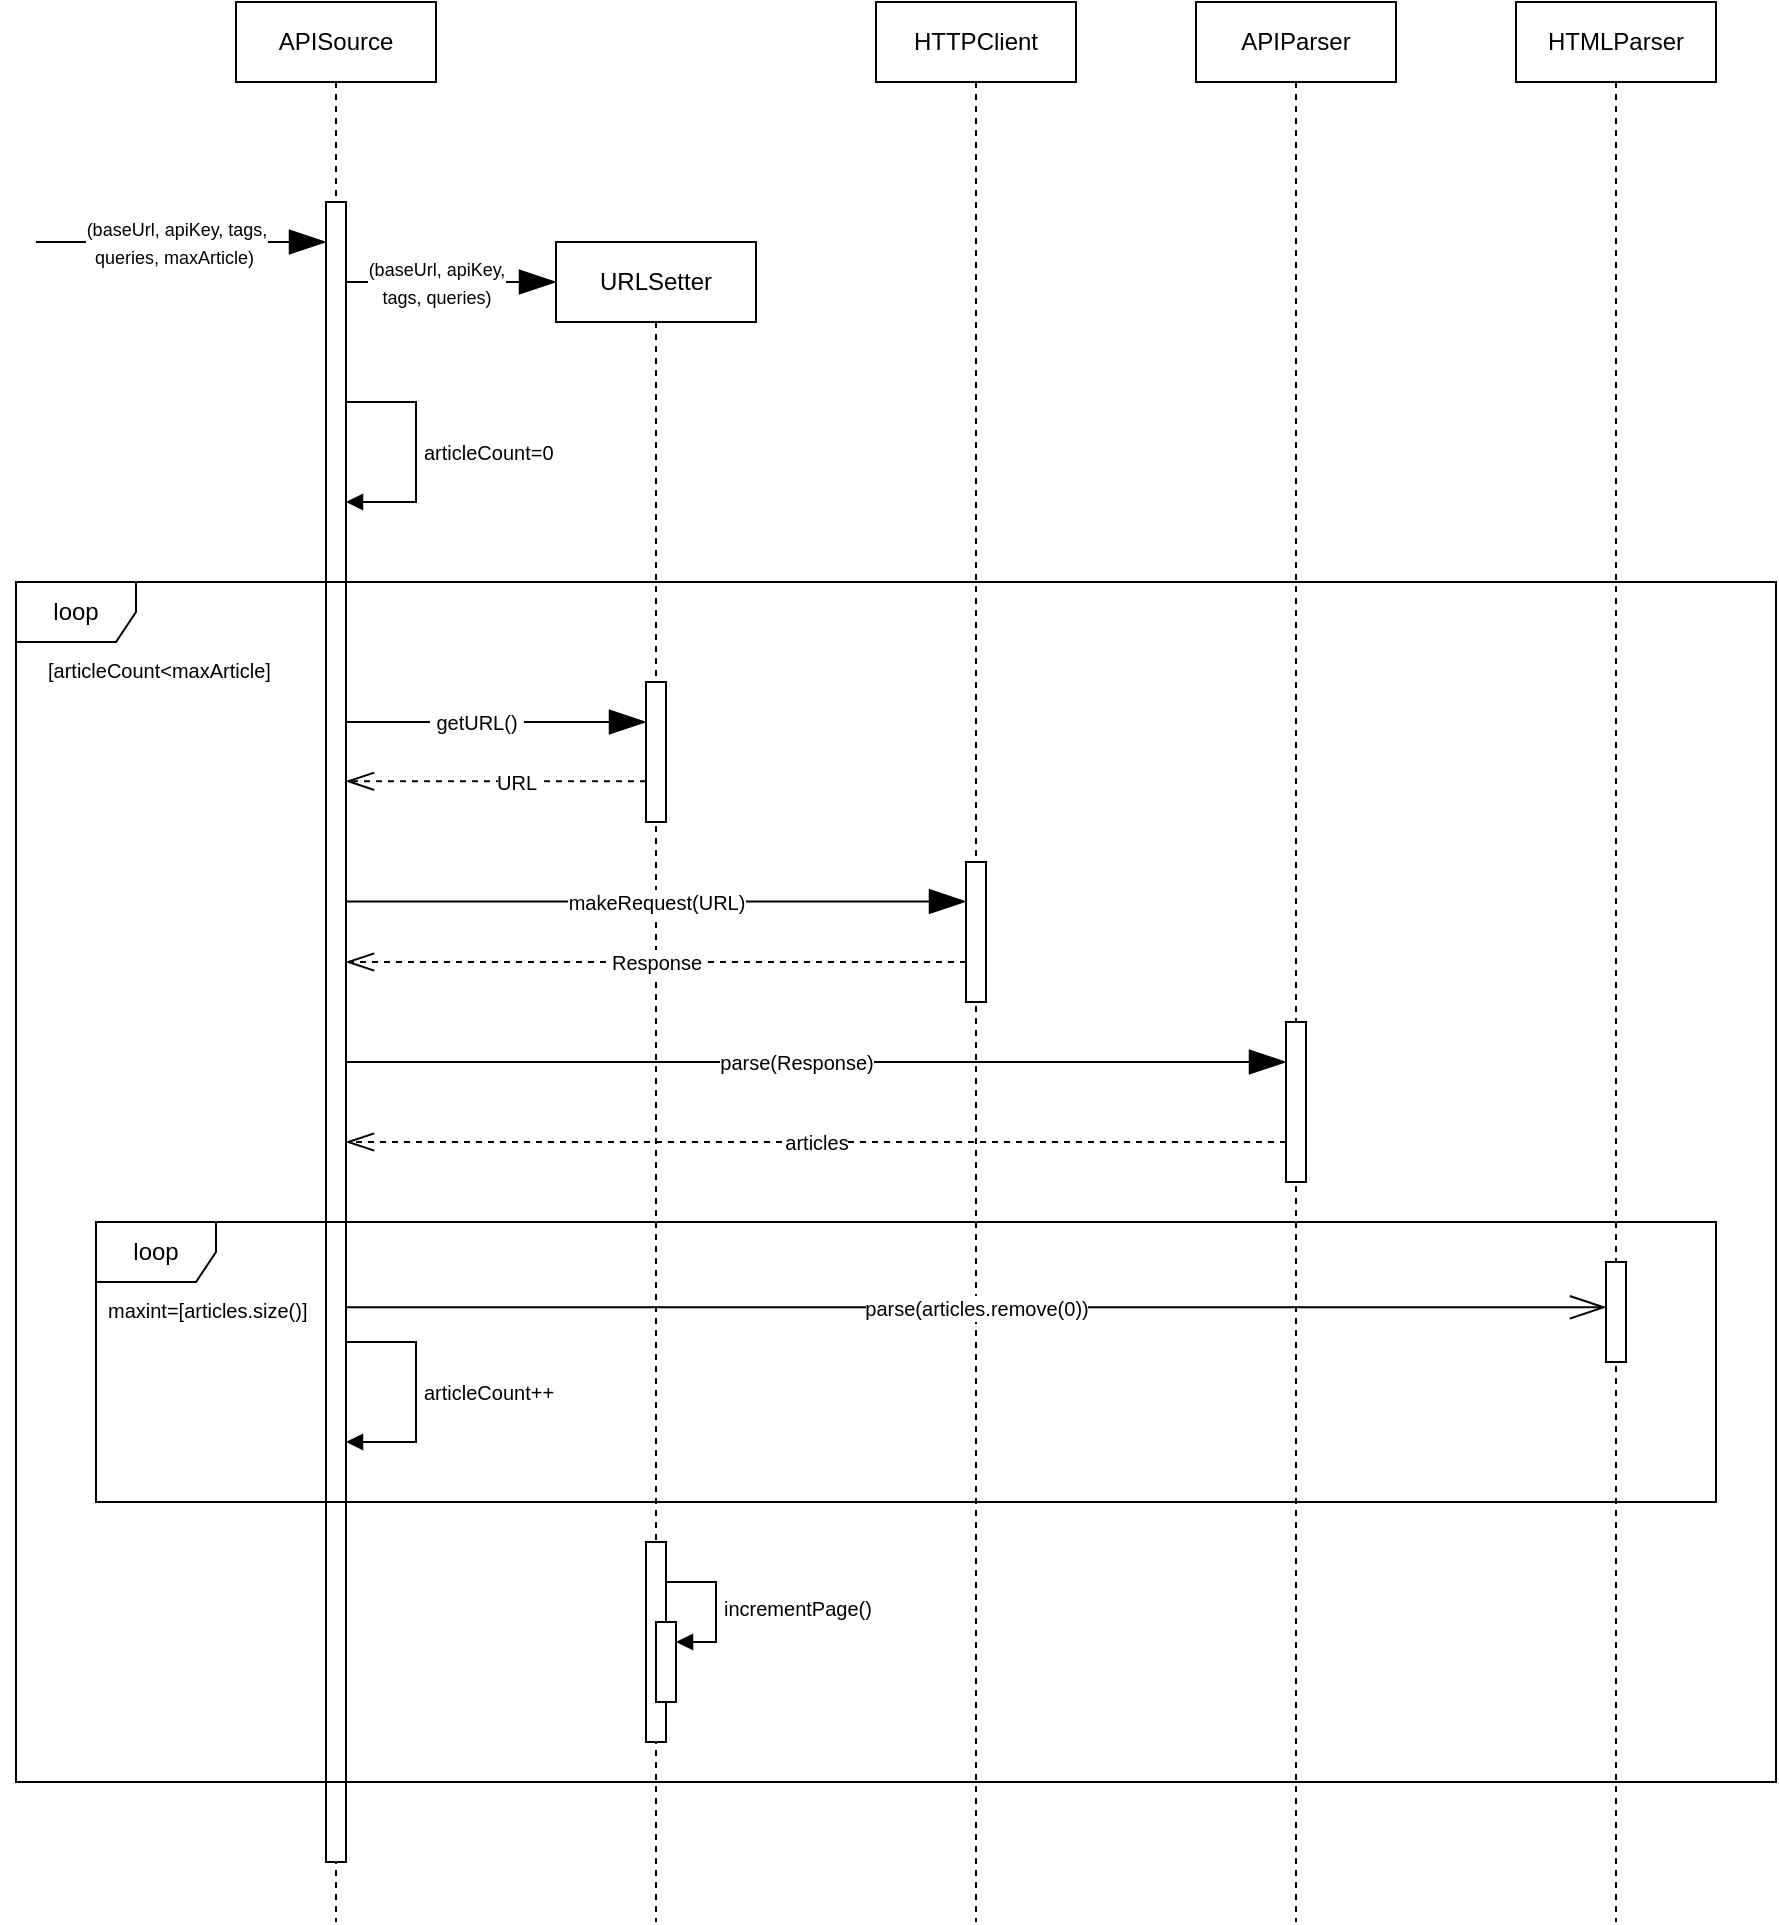 <mxfile version="21.2.8" type="device">
  <diagram name="Page-1" id="2YBvvXClWsGukQMizWep">
    <mxGraphModel dx="2284" dy="877" grid="1" gridSize="10" guides="1" tooltips="1" connect="1" arrows="1" fold="1" page="1" pageScale="1" pageWidth="850" pageHeight="1100" math="0" shadow="0">
      <root>
        <mxCell id="0" />
        <mxCell id="1" parent="0" />
        <mxCell id="RWmhtkAFn2kZdDG4kF2Q-1" value="APISource" style="shape=umlLifeline;perimeter=lifelinePerimeter;whiteSpace=wrap;html=1;container=1;dropTarget=0;collapsible=0;recursiveResize=0;outlineConnect=0;portConstraint=eastwest;newEdgeStyle={&quot;edgeStyle&quot;:&quot;elbowEdgeStyle&quot;,&quot;elbow&quot;:&quot;vertical&quot;,&quot;curved&quot;:0,&quot;rounded&quot;:0};" vertex="1" parent="1">
          <mxGeometry x="110" y="40" width="100" height="960" as="geometry" />
        </mxCell>
        <mxCell id="RWmhtkAFn2kZdDG4kF2Q-3" value="" style="html=1;points=[];perimeter=orthogonalPerimeter;outlineConnect=0;targetShapes=umlLifeline;portConstraint=eastwest;newEdgeStyle={&quot;edgeStyle&quot;:&quot;elbowEdgeStyle&quot;,&quot;elbow&quot;:&quot;vertical&quot;,&quot;curved&quot;:0,&quot;rounded&quot;:0};" vertex="1" parent="RWmhtkAFn2kZdDG4kF2Q-1">
          <mxGeometry x="45" y="100" width="10" height="830" as="geometry" />
        </mxCell>
        <mxCell id="RWmhtkAFn2kZdDG4kF2Q-18" value="&lt;font style=&quot;font-size: 10px;&quot;&gt;articleCount=0&lt;/font&gt;" style="html=1;align=left;spacingLeft=2;endArrow=block;rounded=0;edgeStyle=orthogonalEdgeStyle;curved=0;rounded=0;" edge="1" target="RWmhtkAFn2kZdDG4kF2Q-3" parent="RWmhtkAFn2kZdDG4kF2Q-1" source="RWmhtkAFn2kZdDG4kF2Q-3">
          <mxGeometry relative="1" as="geometry">
            <mxPoint x="60" y="180" as="sourcePoint" />
            <Array as="points">
              <mxPoint x="90" y="200" />
              <mxPoint x="90" y="250" />
            </Array>
            <mxPoint x="65" y="210.014" as="targetPoint" />
          </mxGeometry>
        </mxCell>
        <mxCell id="RWmhtkAFn2kZdDG4kF2Q-38" value="&lt;font style=&quot;font-size: 10px;&quot;&gt;articleCount++&lt;/font&gt;" style="html=1;align=left;spacingLeft=2;endArrow=block;rounded=0;edgeStyle=orthogonalEdgeStyle;curved=0;rounded=0;" edge="1" parent="RWmhtkAFn2kZdDG4kF2Q-1" source="RWmhtkAFn2kZdDG4kF2Q-3" target="RWmhtkAFn2kZdDG4kF2Q-3">
          <mxGeometry relative="1" as="geometry">
            <mxPoint x="65" y="670" as="sourcePoint" />
            <Array as="points">
              <mxPoint x="90" y="670" />
              <mxPoint x="90" y="720" />
            </Array>
            <mxPoint x="65" y="720" as="targetPoint" />
            <mxPoint as="offset" />
          </mxGeometry>
        </mxCell>
        <mxCell id="RWmhtkAFn2kZdDG4kF2Q-2" value="&lt;font style=&quot;font-size: 9px;&quot;&gt;(baseUrl, apiKey, tags,&lt;br&gt;queries, maxArticle)&amp;nbsp;&lt;/font&gt;" style="endArrow=blockThin;endSize=16;endFill=1;html=1;rounded=0;" edge="1" parent="1">
          <mxGeometry x="-0.04" width="160" relative="1" as="geometry">
            <mxPoint x="10" y="160" as="sourcePoint" />
            <mxPoint x="155" y="160" as="targetPoint" />
            <mxPoint as="offset" />
          </mxGeometry>
        </mxCell>
        <mxCell id="RWmhtkAFn2kZdDG4kF2Q-14" value="HTTPClient" style="shape=umlLifeline;perimeter=lifelinePerimeter;whiteSpace=wrap;html=1;container=1;dropTarget=0;collapsible=0;recursiveResize=0;outlineConnect=0;portConstraint=eastwest;newEdgeStyle={&quot;edgeStyle&quot;:&quot;elbowEdgeStyle&quot;,&quot;elbow&quot;:&quot;vertical&quot;,&quot;curved&quot;:0,&quot;rounded&quot;:0};" vertex="1" parent="1">
          <mxGeometry x="430" y="40" width="100" height="960" as="geometry" />
        </mxCell>
        <mxCell id="RWmhtkAFn2kZdDG4kF2Q-15" value="URLSetter" style="shape=umlLifeline;perimeter=lifelinePerimeter;whiteSpace=wrap;html=1;container=1;dropTarget=0;collapsible=0;recursiveResize=0;outlineConnect=0;portConstraint=eastwest;newEdgeStyle={&quot;edgeStyle&quot;:&quot;elbowEdgeStyle&quot;,&quot;elbow&quot;:&quot;vertical&quot;,&quot;curved&quot;:0,&quot;rounded&quot;:0};" vertex="1" parent="1">
          <mxGeometry x="270" y="160" width="100" height="840" as="geometry" />
        </mxCell>
        <mxCell id="RWmhtkAFn2kZdDG4kF2Q-16" value="&lt;font style=&quot;font-size: 9px;&quot;&gt;(baseUrl, apiKey,&lt;br&gt;&amp;nbsp;tags, queries)&amp;nbsp;&lt;/font&gt;" style="endArrow=blockThin;endSize=16;endFill=1;html=1;rounded=0;" edge="1" parent="1" source="RWmhtkAFn2kZdDG4kF2Q-3">
          <mxGeometry x="-0.143" width="160" relative="1" as="geometry">
            <mxPoint x="170" y="180" as="sourcePoint" />
            <mxPoint x="270" y="180" as="targetPoint" />
            <mxPoint as="offset" />
          </mxGeometry>
        </mxCell>
        <mxCell id="RWmhtkAFn2kZdDG4kF2Q-20" value="APIParser" style="shape=umlLifeline;perimeter=lifelinePerimeter;whiteSpace=wrap;html=1;container=1;dropTarget=0;collapsible=0;recursiveResize=0;outlineConnect=0;portConstraint=eastwest;newEdgeStyle={&quot;edgeStyle&quot;:&quot;elbowEdgeStyle&quot;,&quot;elbow&quot;:&quot;vertical&quot;,&quot;curved&quot;:0,&quot;rounded&quot;:0};" vertex="1" parent="1">
          <mxGeometry x="590" y="40" width="100" height="960" as="geometry" />
        </mxCell>
        <mxCell id="RWmhtkAFn2kZdDG4kF2Q-21" value="HTMLParser" style="shape=umlLifeline;perimeter=lifelinePerimeter;whiteSpace=wrap;html=1;container=1;dropTarget=0;collapsible=0;recursiveResize=0;outlineConnect=0;portConstraint=eastwest;newEdgeStyle={&quot;edgeStyle&quot;:&quot;elbowEdgeStyle&quot;,&quot;elbow&quot;:&quot;vertical&quot;,&quot;curved&quot;:0,&quot;rounded&quot;:0};" vertex="1" parent="1">
          <mxGeometry x="750" y="40" width="100" height="960" as="geometry" />
        </mxCell>
        <mxCell id="RWmhtkAFn2kZdDG4kF2Q-37" value="" style="html=1;points=[];perimeter=orthogonalPerimeter;outlineConnect=0;targetShapes=umlLifeline;portConstraint=eastwest;newEdgeStyle={&quot;edgeStyle&quot;:&quot;elbowEdgeStyle&quot;,&quot;elbow&quot;:&quot;vertical&quot;,&quot;curved&quot;:0,&quot;rounded&quot;:0};" vertex="1" parent="RWmhtkAFn2kZdDG4kF2Q-21">
          <mxGeometry x="45" y="630" width="10" height="50" as="geometry" />
        </mxCell>
        <mxCell id="RWmhtkAFn2kZdDG4kF2Q-22" value="loop" style="shape=umlFrame;whiteSpace=wrap;html=1;pointerEvents=0;" vertex="1" parent="1">
          <mxGeometry y="330" width="880" height="600" as="geometry" />
        </mxCell>
        <mxCell id="RWmhtkAFn2kZdDG4kF2Q-23" value="&lt;font style=&quot;font-size: 10px;&quot;&gt;[articleCount&amp;lt;maxArticle]&lt;/font&gt;" style="text;strokeColor=none;fillColor=none;align=left;verticalAlign=top;spacingLeft=4;spacingRight=4;overflow=hidden;rotatable=0;points=[[0,0.5],[1,0.5]];portConstraint=eastwest;whiteSpace=wrap;html=1;" vertex="1" parent="1">
          <mxGeometry x="10" y="360" width="130" height="26" as="geometry" />
        </mxCell>
        <mxCell id="RWmhtkAFn2kZdDG4kF2Q-24" value="" style="html=1;points=[];perimeter=orthogonalPerimeter;outlineConnect=0;targetShapes=umlLifeline;portConstraint=eastwest;newEdgeStyle={&quot;edgeStyle&quot;:&quot;elbowEdgeStyle&quot;,&quot;elbow&quot;:&quot;vertical&quot;,&quot;curved&quot;:0,&quot;rounded&quot;:0};" vertex="1" parent="1">
          <mxGeometry x="315" y="380" width="10" height="70" as="geometry" />
        </mxCell>
        <mxCell id="RWmhtkAFn2kZdDG4kF2Q-25" value="&lt;font style=&quot;font-size: 10px;&quot;&gt;&amp;nbsp;getURL()&amp;nbsp;&lt;/font&gt;" style="endArrow=blockThin;endSize=16;endFill=1;html=1;rounded=0;" edge="1" parent="1" target="RWmhtkAFn2kZdDG4kF2Q-24">
          <mxGeometry x="-0.143" width="160" relative="1" as="geometry">
            <mxPoint x="165" y="400" as="sourcePoint" />
            <mxPoint x="270" y="400" as="targetPoint" />
            <mxPoint as="offset" />
          </mxGeometry>
        </mxCell>
        <mxCell id="RWmhtkAFn2kZdDG4kF2Q-26" value="&lt;font style=&quot;font-size: 10px;&quot;&gt;URL&lt;/font&gt;" style="endArrow=openThin;endSize=12;dashed=1;html=1;rounded=0;endFill=0;" edge="1" parent="1">
          <mxGeometry x="-0.133" width="160" relative="1" as="geometry">
            <mxPoint x="315" y="429.64" as="sourcePoint" />
            <mxPoint x="165" y="429.64" as="targetPoint" />
            <Array as="points">
              <mxPoint x="290" y="429.64" />
            </Array>
            <mxPoint as="offset" />
          </mxGeometry>
        </mxCell>
        <mxCell id="RWmhtkAFn2kZdDG4kF2Q-27" value="" style="html=1;points=[];perimeter=orthogonalPerimeter;outlineConnect=0;targetShapes=umlLifeline;portConstraint=eastwest;newEdgeStyle={&quot;edgeStyle&quot;:&quot;elbowEdgeStyle&quot;,&quot;elbow&quot;:&quot;vertical&quot;,&quot;curved&quot;:0,&quot;rounded&quot;:0};" vertex="1" parent="1">
          <mxGeometry x="475" y="470" width="10" height="70" as="geometry" />
        </mxCell>
        <mxCell id="RWmhtkAFn2kZdDG4kF2Q-28" value="&lt;font style=&quot;font-size: 10px;&quot;&gt;makeRequest(URL)&lt;/font&gt;" style="endArrow=blockThin;endSize=16;endFill=1;html=1;rounded=0;" edge="1" parent="1" target="RWmhtkAFn2kZdDG4kF2Q-27">
          <mxGeometry width="160" relative="1" as="geometry">
            <mxPoint x="165" y="489.72" as="sourcePoint" />
            <mxPoint x="315" y="489.72" as="targetPoint" />
            <mxPoint as="offset" />
          </mxGeometry>
        </mxCell>
        <mxCell id="RWmhtkAFn2kZdDG4kF2Q-29" value="&lt;font style=&quot;font-size: 10px;&quot;&gt;Response&lt;/font&gt;" style="endArrow=openThin;endSize=12;dashed=1;html=1;rounded=0;endFill=0;" edge="1" parent="1" source="RWmhtkAFn2kZdDG4kF2Q-27" target="RWmhtkAFn2kZdDG4kF2Q-3">
          <mxGeometry x="-0.001" width="160" relative="1" as="geometry">
            <mxPoint x="315" y="530" as="sourcePoint" />
            <mxPoint x="165" y="530" as="targetPoint" />
            <Array as="points">
              <mxPoint x="380" y="520" />
              <mxPoint x="230" y="520" />
            </Array>
            <mxPoint as="offset" />
          </mxGeometry>
        </mxCell>
        <mxCell id="RWmhtkAFn2kZdDG4kF2Q-30" value="&lt;font style=&quot;font-size: 10px;&quot;&gt;parse(Response)&lt;/font&gt;" style="endArrow=blockThin;endSize=16;endFill=1;html=1;rounded=0;" edge="1" parent="1">
          <mxGeometry x="-0.043" width="160" relative="1" as="geometry">
            <mxPoint x="165" y="570" as="sourcePoint" />
            <mxPoint x="635.0" y="570" as="targetPoint" />
            <mxPoint as="offset" />
          </mxGeometry>
        </mxCell>
        <mxCell id="RWmhtkAFn2kZdDG4kF2Q-32" value="" style="html=1;points=[];perimeter=orthogonalPerimeter;outlineConnect=0;targetShapes=umlLifeline;portConstraint=eastwest;newEdgeStyle={&quot;edgeStyle&quot;:&quot;elbowEdgeStyle&quot;,&quot;elbow&quot;:&quot;vertical&quot;,&quot;curved&quot;:0,&quot;rounded&quot;:0};" vertex="1" parent="1">
          <mxGeometry x="635" y="550" width="10" height="80" as="geometry" />
        </mxCell>
        <mxCell id="RWmhtkAFn2kZdDG4kF2Q-33" value="&lt;font style=&quot;font-size: 10px;&quot;&gt;articles&lt;/font&gt;" style="endArrow=openThin;endSize=12;dashed=1;html=1;rounded=0;endFill=0;" edge="1" parent="1" source="RWmhtkAFn2kZdDG4kF2Q-32">
          <mxGeometry width="160" relative="1" as="geometry">
            <mxPoint x="620" y="610" as="sourcePoint" />
            <mxPoint x="165" y="610" as="targetPoint" />
            <Array as="points">
              <mxPoint x="380" y="610" />
              <mxPoint x="230" y="610" />
            </Array>
            <mxPoint as="offset" />
          </mxGeometry>
        </mxCell>
        <mxCell id="RWmhtkAFn2kZdDG4kF2Q-34" value="loop" style="shape=umlFrame;whiteSpace=wrap;html=1;pointerEvents=0;" vertex="1" parent="1">
          <mxGeometry x="40" y="650" width="810" height="140" as="geometry" />
        </mxCell>
        <mxCell id="RWmhtkAFn2kZdDG4kF2Q-35" value="&lt;font style=&quot;font-size: 10px;&quot;&gt;maxint=[articles.size()]&lt;/font&gt;" style="text;strokeColor=none;fillColor=none;align=left;verticalAlign=top;spacingLeft=4;spacingRight=4;overflow=hidden;rotatable=0;points=[[0,0.5],[1,0.5]];portConstraint=eastwest;whiteSpace=wrap;html=1;" vertex="1" parent="1">
          <mxGeometry x="40" y="680" width="140" height="26" as="geometry" />
        </mxCell>
        <mxCell id="RWmhtkAFn2kZdDG4kF2Q-36" value="&lt;font style=&quot;font-size: 10px;&quot;&gt;parse(articles.remove(0))&lt;/font&gt;" style="endArrow=openThin;endSize=16;endFill=0;html=1;rounded=0;" edge="1" parent="1" target="RWmhtkAFn2kZdDG4kF2Q-37">
          <mxGeometry width="160" relative="1" as="geometry">
            <mxPoint x="165" y="692.66" as="sourcePoint" />
            <mxPoint x="635.0" y="692.66" as="targetPoint" />
            <mxPoint as="offset" />
          </mxGeometry>
        </mxCell>
        <mxCell id="RWmhtkAFn2kZdDG4kF2Q-39" value="" style="html=1;points=[];perimeter=orthogonalPerimeter;outlineConnect=0;targetShapes=umlLifeline;portConstraint=eastwest;newEdgeStyle={&quot;edgeStyle&quot;:&quot;elbowEdgeStyle&quot;,&quot;elbow&quot;:&quot;vertical&quot;,&quot;curved&quot;:0,&quot;rounded&quot;:0};" vertex="1" parent="1">
          <mxGeometry x="315" y="810" width="10" height="100" as="geometry" />
        </mxCell>
        <mxCell id="RWmhtkAFn2kZdDG4kF2Q-40" value="" style="html=1;points=[];perimeter=orthogonalPerimeter;outlineConnect=0;targetShapes=umlLifeline;portConstraint=eastwest;newEdgeStyle={&quot;edgeStyle&quot;:&quot;elbowEdgeStyle&quot;,&quot;elbow&quot;:&quot;vertical&quot;,&quot;curved&quot;:0,&quot;rounded&quot;:0};" vertex="1" parent="1">
          <mxGeometry x="320" y="850" width="10" height="40" as="geometry" />
        </mxCell>
        <mxCell id="RWmhtkAFn2kZdDG4kF2Q-41" value="&lt;font style=&quot;font-size: 10px;&quot;&gt;incrementPage()&lt;/font&gt;" style="html=1;align=left;spacingLeft=2;endArrow=block;rounded=0;edgeStyle=orthogonalEdgeStyle;curved=0;rounded=0;" edge="1" target="RWmhtkAFn2kZdDG4kF2Q-40" parent="1">
          <mxGeometry relative="1" as="geometry">
            <mxPoint x="325" y="830" as="sourcePoint" />
            <Array as="points">
              <mxPoint x="350" y="830" />
              <mxPoint x="350" y="860" />
            </Array>
          </mxGeometry>
        </mxCell>
      </root>
    </mxGraphModel>
  </diagram>
</mxfile>

